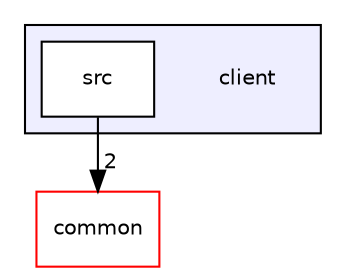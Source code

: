 digraph "/home/denis/CLionProjects/mySSH/client" {
  compound=true
  node [ fontsize="10", fontname="Helvetica"];
  edge [ labelfontsize="10", labelfontname="Helvetica"];
  subgraph clusterdir_db3a54907829b36871118d03417739cd {
    graph [ bgcolor="#eeeeff", pencolor="black", label="" URL="dir_db3a54907829b36871118d03417739cd.html"];
    dir_db3a54907829b36871118d03417739cd [shape=plaintext label="client"];
    dir_b565d458ba0ce2faccd0ea2cd60c04eb [shape=box label="src" color="black" fillcolor="white" style="filled" URL="dir_b565d458ba0ce2faccd0ea2cd60c04eb.html"];
  }
  dir_bdd9a5d540de89e9fe90efdfc6973a4f [shape=box label="common" fillcolor="white" style="filled" color="red" URL="dir_bdd9a5d540de89e9fe90efdfc6973a4f.html"];
  dir_b565d458ba0ce2faccd0ea2cd60c04eb->dir_bdd9a5d540de89e9fe90efdfc6973a4f [headlabel="2", labeldistance=1.5 headhref="dir_000001_000002.html"];
}

